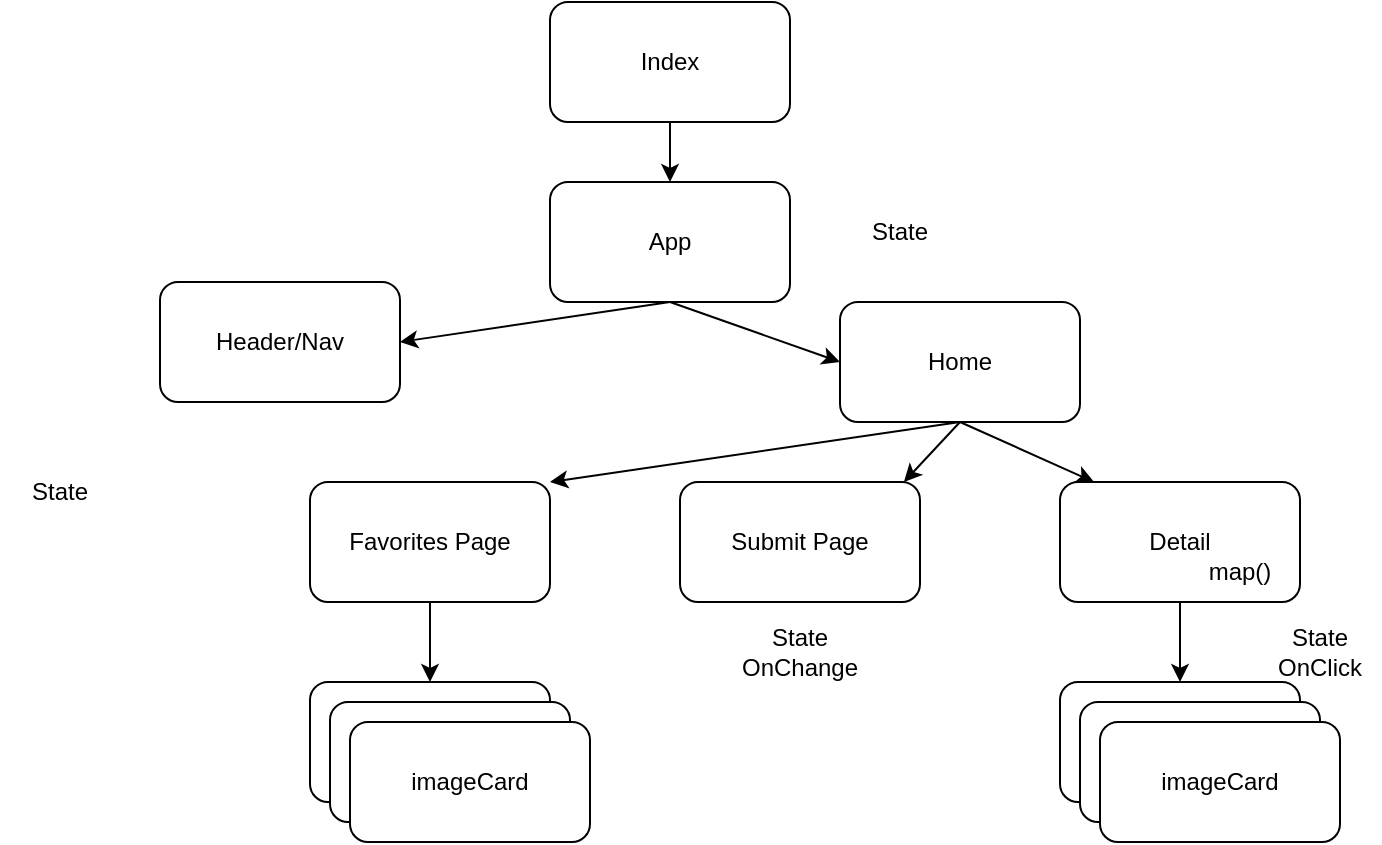 <mxfile>
    <diagram id="rQSs1RoloFEkVHRZNSEh" name="Page-1">
        <mxGraphModel dx="1378" dy="807" grid="1" gridSize="10" guides="1" tooltips="1" connect="1" arrows="1" fold="1" page="1" pageScale="1" pageWidth="850" pageHeight="1100" math="0" shadow="0">
            <root>
                <mxCell id="0"/>
                <mxCell id="1" parent="0"/>
                <mxCell id="11" style="edgeStyle=none;html=1;exitX=0.5;exitY=1;exitDx=0;exitDy=0;entryX=1;entryY=0.5;entryDx=0;entryDy=0;" parent="1" source="2" target="4" edge="1">
                    <mxGeometry relative="1" as="geometry"/>
                </mxCell>
                <mxCell id="12" style="edgeStyle=none;html=1;exitX=0.5;exitY=1;exitDx=0;exitDy=0;entryX=0;entryY=0.5;entryDx=0;entryDy=0;" parent="1" source="2" target="3" edge="1">
                    <mxGeometry relative="1" as="geometry"/>
                </mxCell>
                <mxCell id="2" value="App" style="rounded=1;whiteSpace=wrap;html=1;" parent="1" vertex="1">
                    <mxGeometry x="425" y="110" width="120" height="60" as="geometry"/>
                </mxCell>
                <mxCell id="13" style="edgeStyle=none;html=1;exitX=0.5;exitY=1;exitDx=0;exitDy=0;entryX=1;entryY=0;entryDx=0;entryDy=0;" parent="1" source="3" target="7" edge="1">
                    <mxGeometry relative="1" as="geometry"/>
                </mxCell>
                <mxCell id="14" style="edgeStyle=none;html=1;exitX=0.5;exitY=1;exitDx=0;exitDy=0;entryX=0.142;entryY=0;entryDx=0;entryDy=0;entryPerimeter=0;" parent="1" source="3" target="6" edge="1">
                    <mxGeometry relative="1" as="geometry"/>
                </mxCell>
                <mxCell id="21" style="edgeStyle=none;html=1;exitX=0.5;exitY=1;exitDx=0;exitDy=0;entryX=0.933;entryY=0;entryDx=0;entryDy=0;entryPerimeter=0;" parent="1" source="3" target="5" edge="1">
                    <mxGeometry relative="1" as="geometry"/>
                </mxCell>
                <mxCell id="3" value="Home" style="rounded=1;whiteSpace=wrap;html=1;" parent="1" vertex="1">
                    <mxGeometry x="570" y="170" width="120" height="60" as="geometry"/>
                </mxCell>
                <mxCell id="4" value="Header/Nav" style="rounded=1;whiteSpace=wrap;html=1;" parent="1" vertex="1">
                    <mxGeometry x="230" y="160" width="120" height="60" as="geometry"/>
                </mxCell>
                <mxCell id="5" value="Submit Page" style="rounded=1;whiteSpace=wrap;html=1;" parent="1" vertex="1">
                    <mxGeometry x="490" y="260" width="120" height="60" as="geometry"/>
                </mxCell>
                <mxCell id="16" style="edgeStyle=none;html=1;exitX=0.5;exitY=1;exitDx=0;exitDy=0;entryX=0.5;entryY=0;entryDx=0;entryDy=0;" parent="1" source="6" target="8" edge="1">
                    <mxGeometry relative="1" as="geometry"/>
                </mxCell>
                <mxCell id="6" value="Detail" style="rounded=1;whiteSpace=wrap;html=1;" parent="1" vertex="1">
                    <mxGeometry x="680" y="260" width="120" height="60" as="geometry"/>
                </mxCell>
                <mxCell id="33" style="edgeStyle=none;html=1;exitX=0.5;exitY=1;exitDx=0;exitDy=0;" edge="1" parent="1" source="7" target="30">
                    <mxGeometry relative="1" as="geometry"/>
                </mxCell>
                <mxCell id="7" value="Favorites Page" style="rounded=1;whiteSpace=wrap;html=1;" parent="1" vertex="1">
                    <mxGeometry x="305" y="260" width="120" height="60" as="geometry"/>
                </mxCell>
                <mxCell id="8" value="imageCard" style="rounded=1;whiteSpace=wrap;html=1;" parent="1" vertex="1">
                    <mxGeometry x="680" y="360" width="120" height="60" as="geometry"/>
                </mxCell>
                <mxCell id="10" style="edgeStyle=none;html=1;exitX=0.5;exitY=1;exitDx=0;exitDy=0;entryX=0.5;entryY=0;entryDx=0;entryDy=0;" parent="1" source="9" target="2" edge="1">
                    <mxGeometry relative="1" as="geometry"/>
                </mxCell>
                <mxCell id="9" value="Index" style="rounded=1;whiteSpace=wrap;html=1;" parent="1" vertex="1">
                    <mxGeometry x="425" y="20" width="120" height="60" as="geometry"/>
                </mxCell>
                <mxCell id="19" value="State" style="text;html=1;strokeColor=none;fillColor=none;align=center;verticalAlign=middle;whiteSpace=wrap;rounded=0;" parent="1" vertex="1">
                    <mxGeometry x="150" y="250" width="60" height="30" as="geometry"/>
                </mxCell>
                <mxCell id="20" value="State" style="text;html=1;strokeColor=none;fillColor=none;align=center;verticalAlign=middle;whiteSpace=wrap;rounded=0;" parent="1" vertex="1">
                    <mxGeometry x="570" y="120" width="60" height="30" as="geometry"/>
                </mxCell>
                <mxCell id="23" value="State&lt;br&gt;OnChange" style="text;html=1;strokeColor=none;fillColor=none;align=center;verticalAlign=middle;whiteSpace=wrap;rounded=0;" parent="1" vertex="1">
                    <mxGeometry x="520" y="330" width="60" height="30" as="geometry"/>
                </mxCell>
                <mxCell id="24" value="State&lt;br&gt;OnClick" style="text;html=1;strokeColor=none;fillColor=none;align=center;verticalAlign=middle;whiteSpace=wrap;rounded=0;" parent="1" vertex="1">
                    <mxGeometry x="780" y="330" width="60" height="30" as="geometry"/>
                </mxCell>
                <mxCell id="25" value="map()" style="text;html=1;strokeColor=none;fillColor=none;align=center;verticalAlign=middle;whiteSpace=wrap;rounded=0;" parent="1" vertex="1">
                    <mxGeometry x="740" y="290" width="60" height="30" as="geometry"/>
                </mxCell>
                <mxCell id="28" value="imageCard" style="rounded=1;whiteSpace=wrap;html=1;" vertex="1" parent="1">
                    <mxGeometry x="690" y="370" width="120" height="60" as="geometry"/>
                </mxCell>
                <mxCell id="29" value="imageCard" style="rounded=1;whiteSpace=wrap;html=1;" vertex="1" parent="1">
                    <mxGeometry x="700" y="380" width="120" height="60" as="geometry"/>
                </mxCell>
                <mxCell id="30" value="imageCard" style="rounded=1;whiteSpace=wrap;html=1;" vertex="1" parent="1">
                    <mxGeometry x="305" y="360" width="120" height="60" as="geometry"/>
                </mxCell>
                <mxCell id="31" value="imageCard" style="rounded=1;whiteSpace=wrap;html=1;" vertex="1" parent="1">
                    <mxGeometry x="315" y="370" width="120" height="60" as="geometry"/>
                </mxCell>
                <mxCell id="32" value="imageCard" style="rounded=1;whiteSpace=wrap;html=1;" vertex="1" parent="1">
                    <mxGeometry x="325" y="380" width="120" height="60" as="geometry"/>
                </mxCell>
            </root>
        </mxGraphModel>
    </diagram>
</mxfile>